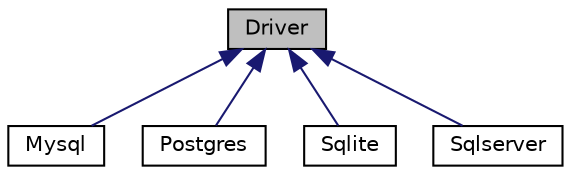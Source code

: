 digraph "Driver"
{
  edge [fontname="Helvetica",fontsize="10",labelfontname="Helvetica",labelfontsize="10"];
  node [fontname="Helvetica",fontsize="10",shape=record];
  Node1 [label="Driver",height=0.2,width=0.4,color="black", fillcolor="grey75", style="filled", fontcolor="black"];
  Node1 -> Node2 [dir="back",color="midnightblue",fontsize="10",style="solid",fontname="Helvetica"];
  Node2 [label="Mysql",height=0.2,width=0.4,color="black", fillcolor="white", style="filled",URL="$class_cake_1_1_database_1_1_driver_1_1_mysql.html"];
  Node1 -> Node3 [dir="back",color="midnightblue",fontsize="10",style="solid",fontname="Helvetica"];
  Node3 [label="Postgres",height=0.2,width=0.4,color="black", fillcolor="white", style="filled",URL="$class_cake_1_1_database_1_1_driver_1_1_postgres.html"];
  Node1 -> Node4 [dir="back",color="midnightblue",fontsize="10",style="solid",fontname="Helvetica"];
  Node4 [label="Sqlite",height=0.2,width=0.4,color="black", fillcolor="white", style="filled",URL="$class_cake_1_1_database_1_1_driver_1_1_sqlite.html"];
  Node1 -> Node5 [dir="back",color="midnightblue",fontsize="10",style="solid",fontname="Helvetica"];
  Node5 [label="Sqlserver",height=0.2,width=0.4,color="black", fillcolor="white", style="filled",URL="$class_cake_1_1_database_1_1_driver_1_1_sqlserver.html"];
}
